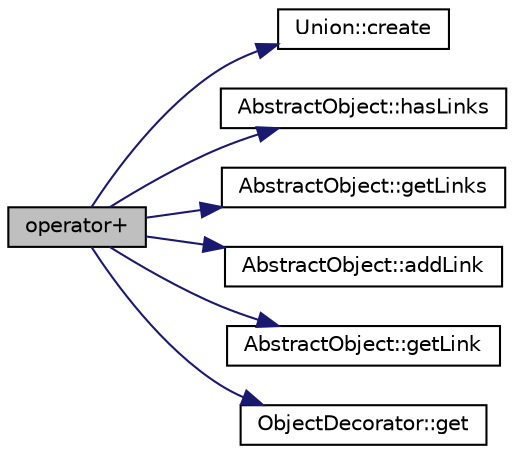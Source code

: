 digraph "operator+"
{
  edge [fontname="Helvetica",fontsize="10",labelfontname="Helvetica",labelfontsize="10"];
  node [fontname="Helvetica",fontsize="10",shape=record];
  rankdir="LR";
  Node1 [label="operator+",height=0.2,width=0.4,color="black", fillcolor="grey75", style="filled" fontcolor="black"];
  Node1 -> Node2 [color="midnightblue",fontsize="10",style="solid",fontname="Helvetica"];
  Node2 [label="Union::create",height=0.2,width=0.4,color="black", fillcolor="white", style="filled",URL="$classUnion.html#abd6d383545bd9e28a2b2a73f716c9169",tooltip="Static factory method."];
  Node1 -> Node3 [color="midnightblue",fontsize="10",style="solid",fontname="Helvetica"];
  Node3 [label="AbstractObject::hasLinks",height=0.2,width=0.4,color="black", fillcolor="white", style="filled",URL="$classAbstractObject.html#ad6b31861029adf226524bbaf066ec7a6",tooltip="Returns if the Object has links."];
  Node1 -> Node4 [color="midnightblue",fontsize="10",style="solid",fontname="Helvetica"];
  Node4 [label="AbstractObject::getLinks",height=0.2,width=0.4,color="black", fillcolor="white", style="filled",URL="$classAbstractObject.html#a5aabc9bc5d049d0320092d8f8b1cb93e"];
  Node1 -> Node5 [color="midnightblue",fontsize="10",style="solid",fontname="Helvetica"];
  Node5 [label="AbstractObject::addLink",height=0.2,width=0.4,color="black", fillcolor="white", style="filled",URL="$classAbstractObject.html#afeb1ed691f3127374a16d0a3297f6917",tooltip="Adds a Link to the system. System of the Link."];
  Node1 -> Node6 [color="midnightblue",fontsize="10",style="solid",fontname="Helvetica"];
  Node6 [label="AbstractObject::getLink",height=0.2,width=0.4,color="black", fillcolor="white", style="filled",URL="$classAbstractObject.html#a8ccb370b1bd2d4a08f35dfadb8532c21"];
  Node1 -> Node7 [color="midnightblue",fontsize="10",style="solid",fontname="Helvetica"];
  Node7 [label="ObjectDecorator::get",height=0.2,width=0.4,color="black", fillcolor="white", style="filled",URL="$classObjectDecorator.html#a0021fca00921a5a48b4507612dc65c74",tooltip="Get the internally hold pointer. Const version."];
}
